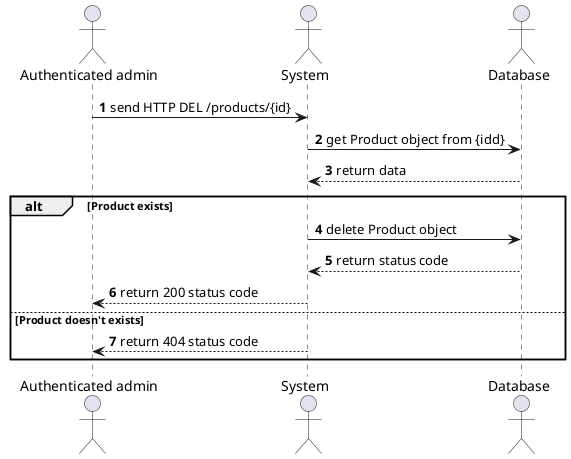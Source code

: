 @startuml
'https://plantuml.com/sequence-diagram

autonumber

actor "Authenticated admin" as admin
actor System                as system
actor Database              as db

admin  -> system  : send HTTP DEL /products/{id}
system -> db      : get Product object from {idd}
system <-- db     : return data

alt Product exists
  system -> db      : delete Product object
  system <-- db     : return status code
  admin  <-- system : return 200 status code
else Product doesn't exists
  admin  <-- system : return 404 status code
end

@enduml